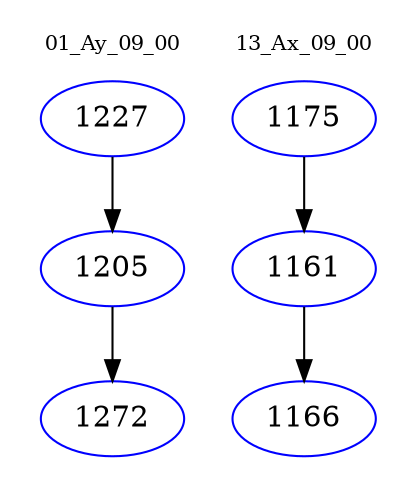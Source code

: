 digraph{
subgraph cluster_0 {
color = white
label = "01_Ay_09_00";
fontsize=10;
T0_1227 [label="1227", color="blue"]
T0_1227 -> T0_1205 [color="black"]
T0_1205 [label="1205", color="blue"]
T0_1205 -> T0_1272 [color="black"]
T0_1272 [label="1272", color="blue"]
}
subgraph cluster_1 {
color = white
label = "13_Ax_09_00";
fontsize=10;
T1_1175 [label="1175", color="blue"]
T1_1175 -> T1_1161 [color="black"]
T1_1161 [label="1161", color="blue"]
T1_1161 -> T1_1166 [color="black"]
T1_1166 [label="1166", color="blue"]
}
}
